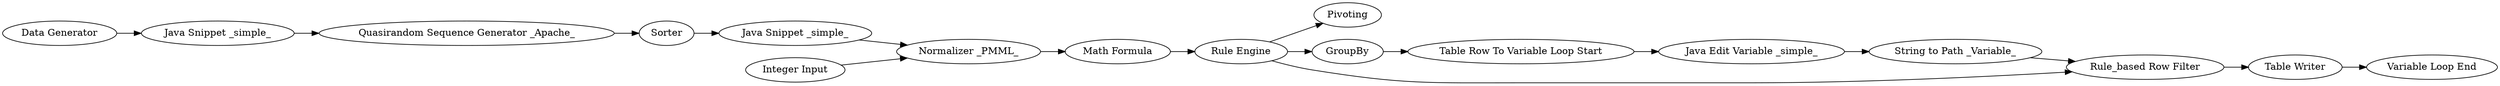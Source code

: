digraph {
	"-5986050286655970022_19" [label=Pivoting]
	"-5986050286655970022_16" [label="Rule Engine"]
	"-5986050286655970022_21" [label=Sorter]
	"-5986050286655970022_13" [label="Java Snippet _simple_"]
	"-5986050286655970022_11" [label="Math Formula"]
	"-5986050286655970022_15" [label="Integer Input"]
	"-5986050286655970022_29" [label="Variable Loop End"]
	"-5986050286655970022_10" [label="Normalizer _PMML_"]
	"-5986050286655970022_2" [label="Data Generator"]
	"-5986050286655970022_20" [label="Quasirandom Sequence Generator _Apache_"]
	"-5986050286655970022_4" [label="Java Snippet _simple_"]
	"-5986050286655970022_12" [label=GroupBy]
	"-5986050286655970022_22" [label="Java Edit Variable _simple_"]
	"-5986050286655970022_27" [label="Table Writer"]
	"-5986050286655970022_26" [label="Table Row To Variable Loop Start"]
	"-5986050286655970022_23" [label="Rule_based Row Filter"]
	"-5986050286655970022_28" [label="String to Path _Variable_"]
	"-5986050286655970022_27" -> "-5986050286655970022_29"
	"-5986050286655970022_16" -> "-5986050286655970022_19"
	"-5986050286655970022_20" -> "-5986050286655970022_21"
	"-5986050286655970022_16" -> "-5986050286655970022_12"
	"-5986050286655970022_4" -> "-5986050286655970022_20"
	"-5986050286655970022_2" -> "-5986050286655970022_4"
	"-5986050286655970022_26" -> "-5986050286655970022_22"
	"-5986050286655970022_23" -> "-5986050286655970022_27"
	"-5986050286655970022_11" -> "-5986050286655970022_16"
	"-5986050286655970022_28" -> "-5986050286655970022_23"
	"-5986050286655970022_16" -> "-5986050286655970022_23"
	"-5986050286655970022_13" -> "-5986050286655970022_10"
	"-5986050286655970022_22" -> "-5986050286655970022_28"
	"-5986050286655970022_21" -> "-5986050286655970022_13"
	"-5986050286655970022_12" -> "-5986050286655970022_26"
	"-5986050286655970022_15" -> "-5986050286655970022_10"
	"-5986050286655970022_10" -> "-5986050286655970022_11"
	rankdir=LR
}
